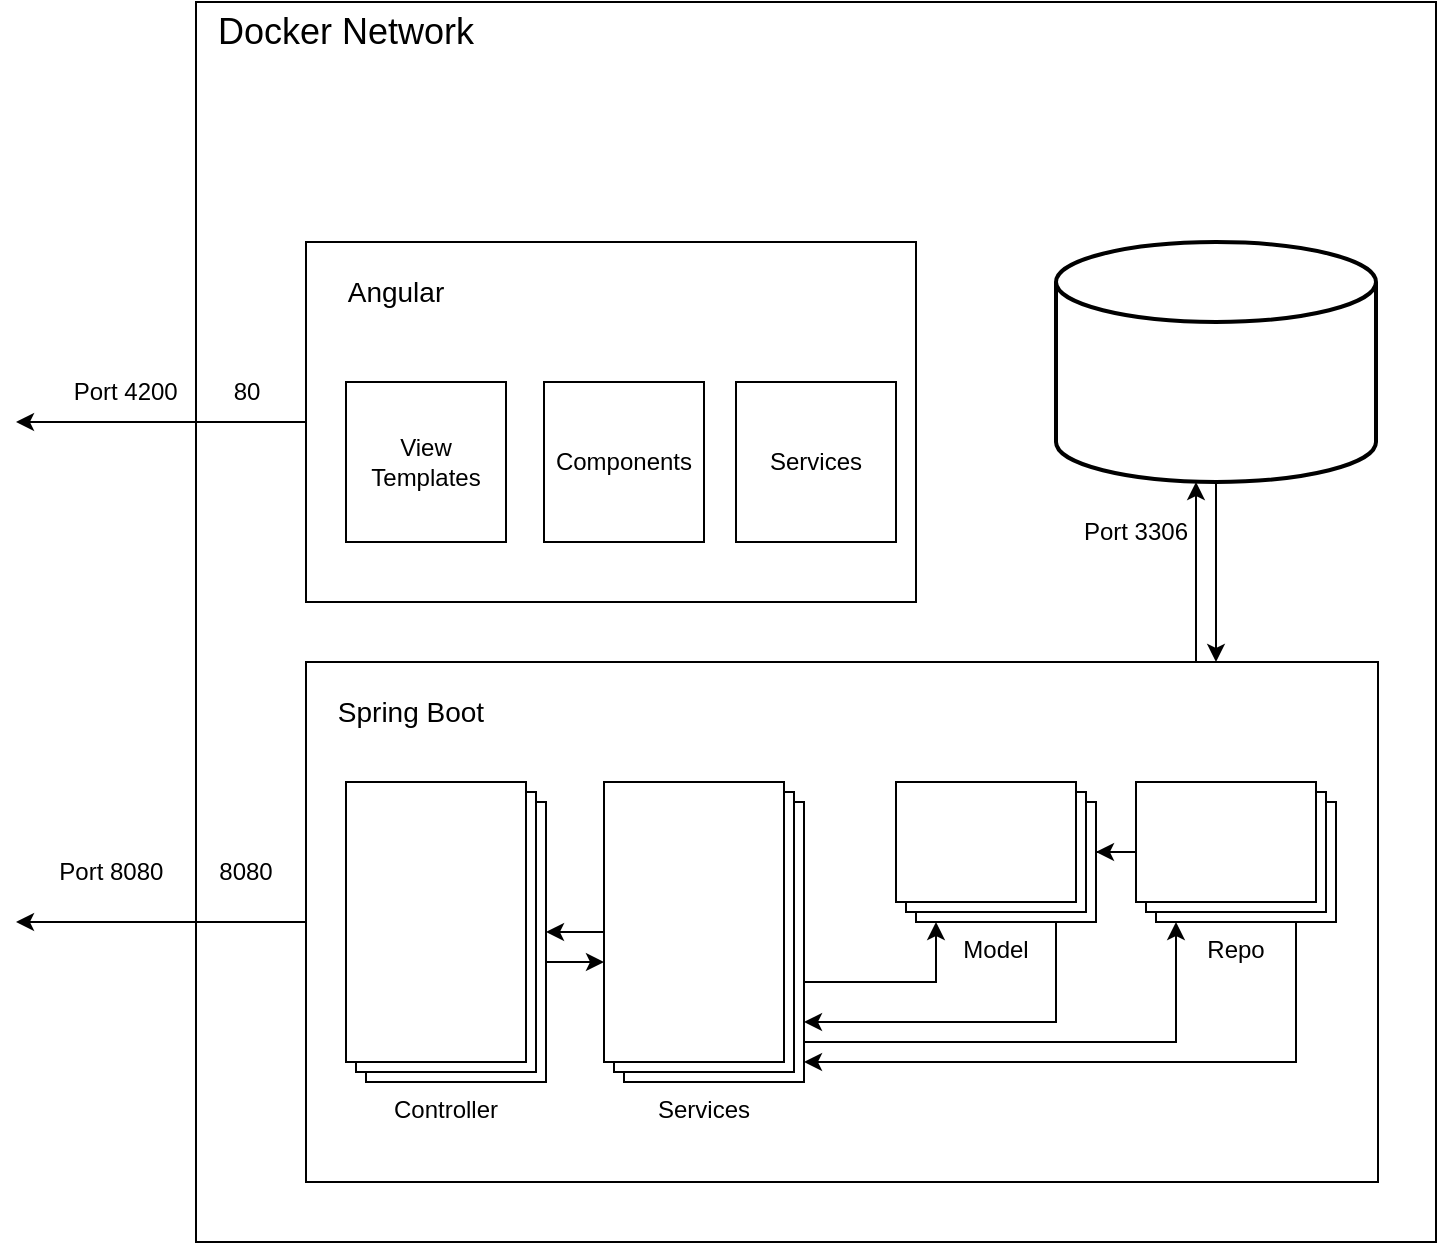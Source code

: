 <mxfile version="22.1.18" type="device">
  <diagram name="Seite-1" id="sgqPQjKhVZXb0571wNXU">
    <mxGraphModel dx="1195" dy="698" grid="1" gridSize="10" guides="1" tooltips="1" connect="1" arrows="1" fold="1" page="1" pageScale="1" pageWidth="827" pageHeight="1169" math="0" shadow="0">
      <root>
        <mxCell id="0" />
        <mxCell id="1" parent="0" />
        <UserObject label="" link="https://upload.wikimedia.org/wikipedia/de/thumb/d/dd/MySQL_logo.svg/640px-MySQL_logo.svg.png" id="pxNu8yLYfZmzI5YL1-k2-2">
          <mxCell style="whiteSpace=wrap;html=1;aspect=fixed;" parent="1" vertex="1">
            <mxGeometry x="149" y="120" width="620" height="620" as="geometry" />
          </mxCell>
        </UserObject>
        <mxCell id="pxNu8yLYfZmzI5YL1-k2-3" value="&lt;font style=&quot;font-size: 18px;&quot;&gt;Docker Network&lt;/font&gt;" style="text;html=1;strokeColor=none;fillColor=none;align=center;verticalAlign=middle;whiteSpace=wrap;rounded=0;" parent="1" vertex="1">
          <mxGeometry x="149" y="120" width="150" height="30" as="geometry" />
        </mxCell>
        <mxCell id="pxNu8yLYfZmzI5YL1-k2-5" value="" style="shape=image;verticalLabelPosition=bottom;labelBackgroundColor=default;verticalAlign=top;aspect=fixed;imageAspect=0;image=https://d1.awsstatic.com/acs/characters/Logos/Docker-Logo_Horizontel_279x131.b8a5c41e56b77706656d61080f6a0217a3ba356d.png;" parent="1" vertex="1">
          <mxGeometry x="279" y="130" width="149.08" height="70" as="geometry" />
        </mxCell>
        <mxCell id="pxNu8yLYfZmzI5YL1-k2-36" style="edgeStyle=orthogonalEdgeStyle;rounded=0;orthogonalLoop=1;jettySize=auto;html=1;" parent="1" source="pxNu8yLYfZmzI5YL1-k2-8" edge="1">
          <mxGeometry relative="1" as="geometry">
            <mxPoint x="59" y="330" as="targetPoint" />
          </mxGeometry>
        </mxCell>
        <mxCell id="pxNu8yLYfZmzI5YL1-k2-8" value="" style="rounded=0;whiteSpace=wrap;html=1;" parent="1" vertex="1">
          <mxGeometry x="204" y="240" width="305" height="180" as="geometry" />
        </mxCell>
        <mxCell id="pxNu8yLYfZmzI5YL1-k2-9" value="&lt;font style=&quot;font-size: 14px;&quot;&gt;Angular&lt;/font&gt;" style="text;html=1;strokeColor=none;fillColor=none;align=center;verticalAlign=middle;whiteSpace=wrap;rounded=0;" parent="1" vertex="1">
          <mxGeometry x="219" y="250" width="60" height="30" as="geometry" />
        </mxCell>
        <mxCell id="pxNu8yLYfZmzI5YL1-k2-11" value="View Templates" style="whiteSpace=wrap;html=1;aspect=fixed;" parent="1" vertex="1">
          <mxGeometry x="224" y="310" width="80" height="80" as="geometry" />
        </mxCell>
        <mxCell id="pxNu8yLYfZmzI5YL1-k2-12" value="Components" style="whiteSpace=wrap;html=1;aspect=fixed;" parent="1" vertex="1">
          <mxGeometry x="323" y="310" width="80" height="80" as="geometry" />
        </mxCell>
        <mxCell id="pxNu8yLYfZmzI5YL1-k2-13" value="Services" style="whiteSpace=wrap;html=1;aspect=fixed;" parent="1" vertex="1">
          <mxGeometry x="419" y="310" width="80" height="80" as="geometry" />
        </mxCell>
        <mxCell id="pxNu8yLYfZmzI5YL1-k2-14" value="" style="shape=image;verticalLabelPosition=bottom;labelBackgroundColor=default;verticalAlign=top;aspect=fixed;imageAspect=0;image=https://maximago.de/wp-content/uploads/2022/11/angular-maximago.png;" parent="1" vertex="1">
          <mxGeometry x="269" y="240" width="83.45" height="50" as="geometry" />
        </mxCell>
        <mxCell id="pxNu8yLYfZmzI5YL1-k2-33" style="edgeStyle=orthogonalEdgeStyle;rounded=0;orthogonalLoop=1;jettySize=auto;html=1;" parent="1" edge="1">
          <mxGeometry relative="1" as="geometry">
            <mxPoint x="649.0" y="450" as="sourcePoint" />
            <mxPoint x="649.0" y="360" as="targetPoint" />
            <Array as="points">
              <mxPoint x="649" y="420" />
              <mxPoint x="649" y="420" />
            </Array>
          </mxGeometry>
        </mxCell>
        <mxCell id="pxNu8yLYfZmzI5YL1-k2-39" style="edgeStyle=orthogonalEdgeStyle;rounded=0;orthogonalLoop=1;jettySize=auto;html=1;" parent="1" source="pxNu8yLYfZmzI5YL1-k2-15" edge="1">
          <mxGeometry relative="1" as="geometry">
            <mxPoint x="59" y="580" as="targetPoint" />
          </mxGeometry>
        </mxCell>
        <mxCell id="pxNu8yLYfZmzI5YL1-k2-15" value="" style="rounded=0;whiteSpace=wrap;html=1;" parent="1" vertex="1">
          <mxGeometry x="204" y="450" width="536" height="260" as="geometry" />
        </mxCell>
        <mxCell id="pxNu8yLYfZmzI5YL1-k2-16" value="&lt;font style=&quot;font-size: 14px;&quot;&gt;Spring Boot&lt;/font&gt;" style="text;html=1;strokeColor=none;fillColor=none;align=center;verticalAlign=middle;whiteSpace=wrap;rounded=0;" parent="1" vertex="1">
          <mxGeometry x="204" y="460" width="105" height="30" as="geometry" />
        </mxCell>
        <mxCell id="pxNu8yLYfZmzI5YL1-k2-26" value="" style="edgeStyle=orthogonalEdgeStyle;rounded=0;orthogonalLoop=1;jettySize=auto;html=1;" parent="1" edge="1">
          <mxGeometry relative="1" as="geometry">
            <mxPoint x="324" y="600" as="sourcePoint" />
            <mxPoint x="353" y="600" as="targetPoint" />
          </mxGeometry>
        </mxCell>
        <mxCell id="pxNu8yLYfZmzI5YL1-k2-20" value="Controller" style="verticalLabelPosition=bottom;verticalAlign=top;html=1;shape=mxgraph.basic.layered_rect;dx=10;outlineConnect=0;whiteSpace=wrap;" parent="1" vertex="1">
          <mxGeometry x="224" y="510" width="100" height="150" as="geometry" />
        </mxCell>
        <mxCell id="pxNu8yLYfZmzI5YL1-k2-27" value="" style="edgeStyle=orthogonalEdgeStyle;rounded=0;orthogonalLoop=1;jettySize=auto;html=1;" parent="1" target="pxNu8yLYfZmzI5YL1-k2-22" edge="1">
          <mxGeometry relative="1" as="geometry">
            <mxPoint x="453" y="605" as="sourcePoint" />
            <mxPoint x="549" y="600" as="targetPoint" />
            <Array as="points">
              <mxPoint x="453" y="610" />
              <mxPoint x="519" y="610" />
            </Array>
          </mxGeometry>
        </mxCell>
        <mxCell id="pxNu8yLYfZmzI5YL1-k2-28" style="edgeStyle=orthogonalEdgeStyle;rounded=0;orthogonalLoop=1;jettySize=auto;html=1;" parent="1" source="pxNu8yLYfZmzI5YL1-k2-21" target="pxNu8yLYfZmzI5YL1-k2-23" edge="1">
          <mxGeometry relative="1" as="geometry">
            <Array as="points">
              <mxPoint x="639" y="640" />
            </Array>
          </mxGeometry>
        </mxCell>
        <mxCell id="pxNu8yLYfZmzI5YL1-k2-42" value="" style="edgeStyle=orthogonalEdgeStyle;rounded=0;orthogonalLoop=1;jettySize=auto;html=1;" parent="1" source="pxNu8yLYfZmzI5YL1-k2-21" target="pxNu8yLYfZmzI5YL1-k2-20" edge="1">
          <mxGeometry relative="1" as="geometry" />
        </mxCell>
        <mxCell id="pxNu8yLYfZmzI5YL1-k2-21" value="Services" style="verticalLabelPosition=bottom;verticalAlign=top;html=1;shape=mxgraph.basic.layered_rect;dx=10;outlineConnect=0;whiteSpace=wrap;" parent="1" vertex="1">
          <mxGeometry x="353" y="510" width="100" height="150" as="geometry" />
        </mxCell>
        <mxCell id="pxNu8yLYfZmzI5YL1-k2-45" style="edgeStyle=orthogonalEdgeStyle;rounded=0;orthogonalLoop=1;jettySize=auto;html=1;" parent="1" source="pxNu8yLYfZmzI5YL1-k2-22" target="pxNu8yLYfZmzI5YL1-k2-21" edge="1">
          <mxGeometry relative="1" as="geometry">
            <Array as="points">
              <mxPoint x="579" y="630" />
            </Array>
          </mxGeometry>
        </mxCell>
        <mxCell id="pxNu8yLYfZmzI5YL1-k2-22" value="Model" style="verticalLabelPosition=bottom;verticalAlign=top;html=1;shape=mxgraph.basic.layered_rect;dx=10;outlineConnect=0;whiteSpace=wrap;" parent="1" vertex="1">
          <mxGeometry x="499" y="510" width="100" height="70" as="geometry" />
        </mxCell>
        <mxCell id="pxNu8yLYfZmzI5YL1-k2-31" value="" style="edgeStyle=orthogonalEdgeStyle;rounded=0;orthogonalLoop=1;jettySize=auto;html=1;" parent="1" source="pxNu8yLYfZmzI5YL1-k2-23" target="pxNu8yLYfZmzI5YL1-k2-22" edge="1">
          <mxGeometry relative="1" as="geometry" />
        </mxCell>
        <mxCell id="pxNu8yLYfZmzI5YL1-k2-44" style="edgeStyle=orthogonalEdgeStyle;rounded=0;orthogonalLoop=1;jettySize=auto;html=1;" parent="1" source="pxNu8yLYfZmzI5YL1-k2-23" target="pxNu8yLYfZmzI5YL1-k2-21" edge="1">
          <mxGeometry relative="1" as="geometry">
            <Array as="points">
              <mxPoint x="699" y="650" />
            </Array>
          </mxGeometry>
        </mxCell>
        <mxCell id="pxNu8yLYfZmzI5YL1-k2-23" value="Repo" style="verticalLabelPosition=bottom;verticalAlign=top;html=1;shape=mxgraph.basic.layered_rect;dx=10;outlineConnect=0;whiteSpace=wrap;" parent="1" vertex="1">
          <mxGeometry x="619" y="510" width="100" height="70" as="geometry" />
        </mxCell>
        <mxCell id="pxNu8yLYfZmzI5YL1-k2-46" value="" style="edgeStyle=orthogonalEdgeStyle;rounded=0;orthogonalLoop=1;jettySize=auto;html=1;" parent="1" source="pxNu8yLYfZmzI5YL1-k2-32" target="pxNu8yLYfZmzI5YL1-k2-15" edge="1">
          <mxGeometry relative="1" as="geometry">
            <Array as="points">
              <mxPoint x="659" y="430" />
              <mxPoint x="659" y="430" />
            </Array>
          </mxGeometry>
        </mxCell>
        <mxCell id="pxNu8yLYfZmzI5YL1-k2-32" value="" style="strokeWidth=2;html=1;shape=mxgraph.flowchart.database;whiteSpace=wrap;" parent="1" vertex="1">
          <mxGeometry x="579" y="240" width="160" height="120" as="geometry" />
        </mxCell>
        <mxCell id="pxNu8yLYfZmzI5YL1-k2-35" value="Port 3306" style="text;html=1;strokeColor=none;fillColor=none;align=center;verticalAlign=middle;whiteSpace=wrap;rounded=0;" parent="1" vertex="1">
          <mxGeometry x="589" y="370" width="60" height="30" as="geometry" />
        </mxCell>
        <mxCell id="pxNu8yLYfZmzI5YL1-k2-38" value="Port 4200&lt;span style=&quot;white-space: pre;&quot;&gt;&#x9;&lt;/span&gt;80" style="text;html=1;strokeColor=none;fillColor=none;align=center;verticalAlign=middle;whiteSpace=wrap;rounded=0;" parent="1" vertex="1">
          <mxGeometry x="79" y="300" width="111" height="30" as="geometry" />
        </mxCell>
        <mxCell id="pxNu8yLYfZmzI5YL1-k2-40" value="Port 8080&lt;span style=&quot;white-space: pre;&quot;&gt;&#x9;&lt;/span&gt;8080" style="text;html=1;strokeColor=none;fillColor=none;align=center;verticalAlign=middle;whiteSpace=wrap;rounded=0;" parent="1" vertex="1">
          <mxGeometry x="79" y="540" width="110" height="30" as="geometry" />
        </mxCell>
        <mxCell id="pxNu8yLYfZmzI5YL1-k2-47" value="" style="shape=image;verticalLabelPosition=bottom;labelBackgroundColor=default;verticalAlign=top;aspect=fixed;imageAspect=0;image=https://ertan-toker.de/wp-content/uploads/2018/04/spring-boot-project-logo-1-thegem-blog-default.png;" parent="1" vertex="1">
          <mxGeometry x="288.52" y="440" width="77.78" height="70" as="geometry" />
        </mxCell>
        <mxCell id="t94c_FdWUVDSunw1kjLL-1" value="" style="shape=image;verticalLabelPosition=bottom;labelBackgroundColor=default;verticalAlign=top;aspect=fixed;imageAspect=0;image=https://upload.wikimedia.org/wikipedia/de/thumb/d/dd/MySQL_logo.svg/640px-MySQL_logo.svg.png;" parent="1" vertex="1">
          <mxGeometry x="619.36" y="287.5" width="79.28" height="55" as="geometry" />
        </mxCell>
      </root>
    </mxGraphModel>
  </diagram>
</mxfile>
